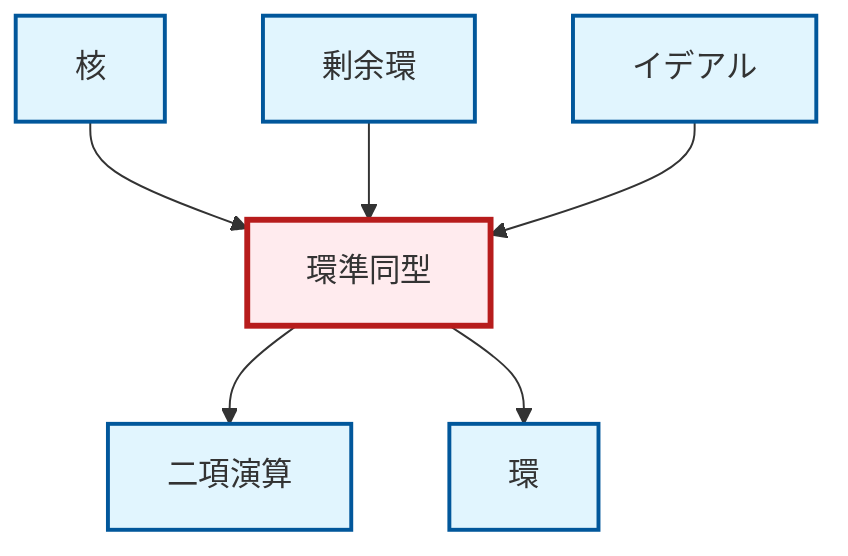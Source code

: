 graph TD
    classDef definition fill:#e1f5fe,stroke:#01579b,stroke-width:2px
    classDef theorem fill:#f3e5f5,stroke:#4a148c,stroke-width:2px
    classDef axiom fill:#fff3e0,stroke:#e65100,stroke-width:2px
    classDef example fill:#e8f5e9,stroke:#1b5e20,stroke-width:2px
    classDef current fill:#ffebee,stroke:#b71c1c,stroke-width:3px
    def-kernel["核"]:::definition
    def-binary-operation["二項演算"]:::definition
    def-ring["環"]:::definition
    def-quotient-ring["剰余環"]:::definition
    def-ring-homomorphism["環準同型"]:::definition
    def-ideal["イデアル"]:::definition
    def-kernel --> def-ring-homomorphism
    def-quotient-ring --> def-ring-homomorphism
    def-ring-homomorphism --> def-binary-operation
    def-ring-homomorphism --> def-ring
    def-ideal --> def-ring-homomorphism
    class def-ring-homomorphism current